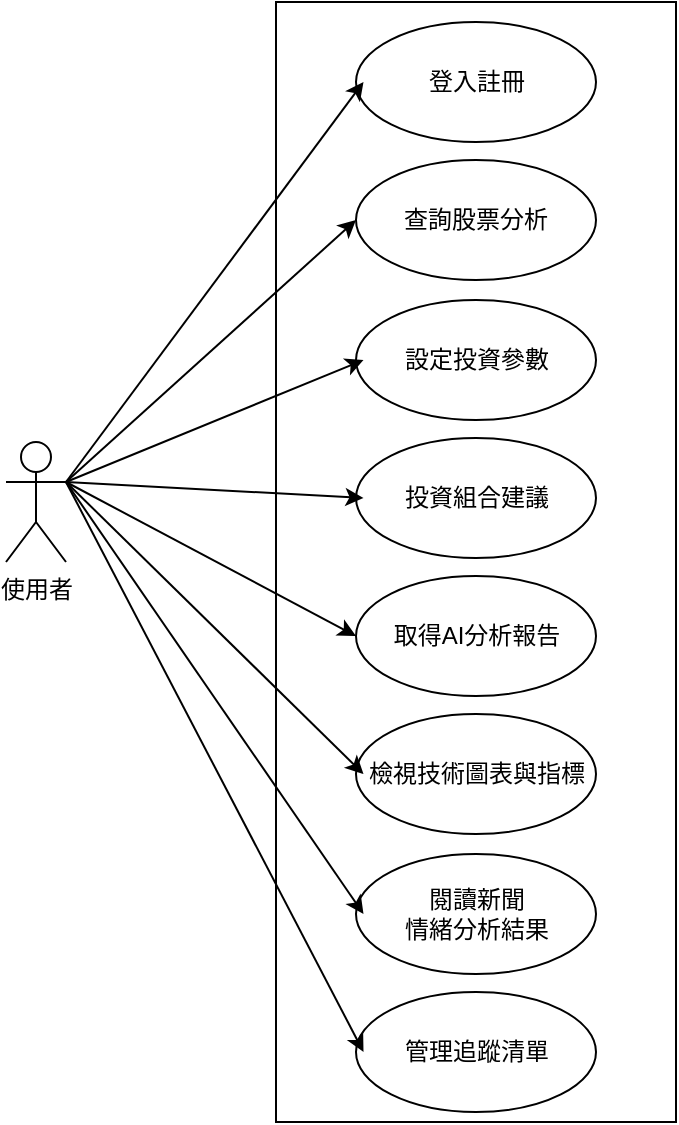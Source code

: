 <mxfile version="22.1.15" type="device">
  <diagram name="第1頁" id="bxMNnbcZU57wuHEu9DSn">
    <mxGraphModel dx="780" dy="496" grid="1" gridSize="10" guides="1" tooltips="1" connect="1" arrows="1" fold="1" page="1" pageScale="1" pageWidth="827" pageHeight="1169" math="0" shadow="0">
      <root>
        <mxCell id="0" />
        <mxCell id="1" parent="0" />
        <mxCell id="WcSwyFxIWQB_QARMJ-GJ-1" value="使用者" style="shape=umlActor;verticalLabelPosition=bottom;verticalAlign=top;html=1;outlineConnect=0;" parent="1" vertex="1">
          <mxGeometry x="130" y="270" width="30" height="60" as="geometry" />
        </mxCell>
        <mxCell id="WcSwyFxIWQB_QARMJ-GJ-36" value="" style="group;fillColor=none;" parent="1" vertex="1" connectable="0">
          <mxGeometry x="265" y="50" width="200" height="560" as="geometry" />
        </mxCell>
        <mxCell id="WcSwyFxIWQB_QARMJ-GJ-3" value="" style="rounded=0;whiteSpace=wrap;html=1;fillColor=none;" parent="WcSwyFxIWQB_QARMJ-GJ-36" vertex="1">
          <mxGeometry width="200" height="560" as="geometry" />
        </mxCell>
        <mxCell id="WcSwyFxIWQB_QARMJ-GJ-27" value="" style="group;fillColor=none;" parent="WcSwyFxIWQB_QARMJ-GJ-36" vertex="1" connectable="0">
          <mxGeometry x="40" y="287" width="120" height="60" as="geometry" />
        </mxCell>
        <mxCell id="WcSwyFxIWQB_QARMJ-GJ-21" value="" style="ellipse;whiteSpace=wrap;html=1;fillColor=none;" parent="WcSwyFxIWQB_QARMJ-GJ-27" vertex="1">
          <mxGeometry width="120" height="60" as="geometry" />
        </mxCell>
        <mxCell id="WcSwyFxIWQB_QARMJ-GJ-10" value="取得AI分析報告" style="text;html=1;strokeColor=none;fillColor=none;align=center;verticalAlign=middle;whiteSpace=wrap;rounded=0;" parent="WcSwyFxIWQB_QARMJ-GJ-27" vertex="1">
          <mxGeometry x="12.5" y="15" width="95" height="30" as="geometry" />
        </mxCell>
        <mxCell id="WcSwyFxIWQB_QARMJ-GJ-28" value="" style="group;fillColor=none;" parent="WcSwyFxIWQB_QARMJ-GJ-36" vertex="1" connectable="0">
          <mxGeometry x="40" y="218" width="120" height="60" as="geometry" />
        </mxCell>
        <mxCell id="WcSwyFxIWQB_QARMJ-GJ-20" value="" style="ellipse;whiteSpace=wrap;html=1;fillColor=none;" parent="WcSwyFxIWQB_QARMJ-GJ-28" vertex="1">
          <mxGeometry width="120" height="60" as="geometry" />
        </mxCell>
        <mxCell id="WcSwyFxIWQB_QARMJ-GJ-13" value="投資組合建議" style="text;html=1;strokeColor=none;fillColor=none;align=center;verticalAlign=middle;whiteSpace=wrap;rounded=0;" parent="WcSwyFxIWQB_QARMJ-GJ-28" vertex="1">
          <mxGeometry x="3.75" y="15" width="112.5" height="30" as="geometry" />
        </mxCell>
        <mxCell id="WcSwyFxIWQB_QARMJ-GJ-29" value="" style="group" parent="WcSwyFxIWQB_QARMJ-GJ-36" vertex="1" connectable="0">
          <mxGeometry x="40" y="149" width="120" height="60" as="geometry" />
        </mxCell>
        <mxCell id="WcSwyFxIWQB_QARMJ-GJ-19" value="" style="ellipse;whiteSpace=wrap;html=1;fillColor=none;" parent="WcSwyFxIWQB_QARMJ-GJ-29" vertex="1">
          <mxGeometry width="120" height="60" as="geometry" />
        </mxCell>
        <mxCell id="WcSwyFxIWQB_QARMJ-GJ-16" value="設定投資參數" style="text;html=1;strokeColor=none;fillColor=none;align=center;verticalAlign=middle;whiteSpace=wrap;rounded=0;" parent="WcSwyFxIWQB_QARMJ-GJ-29" vertex="1">
          <mxGeometry x="3.75" y="15" width="112.5" height="30" as="geometry" />
        </mxCell>
        <mxCell id="WcSwyFxIWQB_QARMJ-GJ-31" value="" style="group" parent="WcSwyFxIWQB_QARMJ-GJ-36" vertex="1" connectable="0">
          <mxGeometry x="40" y="79" width="120" height="60" as="geometry" />
        </mxCell>
        <mxCell id="WcSwyFxIWQB_QARMJ-GJ-75" value="" style="group" parent="WcSwyFxIWQB_QARMJ-GJ-31" vertex="1" connectable="0">
          <mxGeometry width="120" height="60" as="geometry" />
        </mxCell>
        <mxCell id="WcSwyFxIWQB_QARMJ-GJ-18" value="" style="ellipse;whiteSpace=wrap;html=1;fillColor=none;" parent="WcSwyFxIWQB_QARMJ-GJ-75" vertex="1">
          <mxGeometry width="120" height="60" as="geometry" />
        </mxCell>
        <mxCell id="WcSwyFxIWQB_QARMJ-GJ-8" value="查詢股票分析" style="text;html=1;strokeColor=none;fillColor=none;align=center;verticalAlign=middle;whiteSpace=wrap;rounded=0;" parent="WcSwyFxIWQB_QARMJ-GJ-75" vertex="1">
          <mxGeometry x="20" y="15" width="80" height="30" as="geometry" />
        </mxCell>
        <mxCell id="WcSwyFxIWQB_QARMJ-GJ-33" value="" style="group;fillColor=none;" parent="WcSwyFxIWQB_QARMJ-GJ-36" vertex="1" connectable="0">
          <mxGeometry x="40" y="356" width="120" height="60" as="geometry" />
        </mxCell>
        <mxCell id="WcSwyFxIWQB_QARMJ-GJ-22" value="" style="ellipse;whiteSpace=wrap;html=1;fillColor=none;" parent="WcSwyFxIWQB_QARMJ-GJ-33" vertex="1">
          <mxGeometry width="120" height="60" as="geometry" />
        </mxCell>
        <mxCell id="WcSwyFxIWQB_QARMJ-GJ-11" value="檢視技術圖表與指標" style="text;html=1;strokeColor=none;fillColor=none;align=center;verticalAlign=middle;whiteSpace=wrap;rounded=0;" parent="WcSwyFxIWQB_QARMJ-GJ-33" vertex="1">
          <mxGeometry x="3.75" y="15" width="112.5" height="30" as="geometry" />
        </mxCell>
        <mxCell id="WcSwyFxIWQB_QARMJ-GJ-35" value="" style="group;fillColor=none;" parent="WcSwyFxIWQB_QARMJ-GJ-36" vertex="1" connectable="0">
          <mxGeometry x="40" y="495" width="120" height="60" as="geometry" />
        </mxCell>
        <mxCell id="WcSwyFxIWQB_QARMJ-GJ-24" value="" style="ellipse;whiteSpace=wrap;html=1;fillColor=none;" parent="WcSwyFxIWQB_QARMJ-GJ-35" vertex="1">
          <mxGeometry width="120" height="60" as="geometry" />
        </mxCell>
        <mxCell id="WcSwyFxIWQB_QARMJ-GJ-12" value="管理追蹤清單" style="text;html=1;strokeColor=none;fillColor=none;align=center;verticalAlign=middle;whiteSpace=wrap;rounded=0;" parent="WcSwyFxIWQB_QARMJ-GJ-35" vertex="1">
          <mxGeometry x="3.75" y="15" width="112.5" height="30" as="geometry" />
        </mxCell>
        <mxCell id="WcSwyFxIWQB_QARMJ-GJ-59" value="" style="group;fillColor=none;" parent="WcSwyFxIWQB_QARMJ-GJ-36" vertex="1" connectable="0">
          <mxGeometry x="40" y="426" width="120" height="60" as="geometry" />
        </mxCell>
        <mxCell id="WcSwyFxIWQB_QARMJ-GJ-60" value="" style="ellipse;whiteSpace=wrap;html=1;fillColor=none;" parent="WcSwyFxIWQB_QARMJ-GJ-59" vertex="1">
          <mxGeometry width="120" height="60" as="geometry" />
        </mxCell>
        <mxCell id="WcSwyFxIWQB_QARMJ-GJ-61" value="閱讀新聞&lt;br style=&quot;border-color: var(--border-color);&quot;&gt;情緒分析結果" style="text;html=1;strokeColor=none;fillColor=none;align=center;verticalAlign=middle;whiteSpace=wrap;rounded=0;" parent="WcSwyFxIWQB_QARMJ-GJ-59" vertex="1">
          <mxGeometry x="3.75" y="15" width="112.5" height="30" as="geometry" />
        </mxCell>
        <mxCell id="WcSwyFxIWQB_QARMJ-GJ-74" value="" style="group;fillColor=none;" parent="WcSwyFxIWQB_QARMJ-GJ-36" vertex="1" connectable="0">
          <mxGeometry x="40" y="10" width="120" height="60" as="geometry" />
        </mxCell>
        <mxCell id="WcSwyFxIWQB_QARMJ-GJ-17" value="" style="ellipse;whiteSpace=wrap;html=1;fillColor=none;" parent="WcSwyFxIWQB_QARMJ-GJ-74" vertex="1">
          <mxGeometry width="120" height="60" as="geometry" />
        </mxCell>
        <mxCell id="WcSwyFxIWQB_QARMJ-GJ-15" value="登入註冊" style="text;html=1;strokeColor=none;fillColor=none;align=center;verticalAlign=middle;whiteSpace=wrap;rounded=0;" parent="WcSwyFxIWQB_QARMJ-GJ-74" vertex="1">
          <mxGeometry x="3.75" y="15" width="112.5" height="30" as="geometry" />
        </mxCell>
        <mxCell id="WcSwyFxIWQB_QARMJ-GJ-51" value="" style="endArrow=classic;html=1;rounded=0;entryX=0;entryY=0.5;entryDx=0;entryDy=0;" parent="1" target="WcSwyFxIWQB_QARMJ-GJ-15" edge="1">
          <mxGeometry width="50" height="50" relative="1" as="geometry">
            <mxPoint x="160" y="290" as="sourcePoint" />
            <mxPoint x="210" y="240" as="targetPoint" />
          </mxGeometry>
        </mxCell>
        <mxCell id="WcSwyFxIWQB_QARMJ-GJ-52" value="" style="endArrow=classic;html=1;rounded=0;entryX=0;entryY=0.5;entryDx=0;entryDy=0;" parent="1" target="WcSwyFxIWQB_QARMJ-GJ-18" edge="1">
          <mxGeometry width="50" height="50" relative="1" as="geometry">
            <mxPoint x="160" y="290" as="sourcePoint" />
            <mxPoint x="319" y="100" as="targetPoint" />
          </mxGeometry>
        </mxCell>
        <mxCell id="WcSwyFxIWQB_QARMJ-GJ-53" value="" style="endArrow=classic;html=1;rounded=0;entryX=0;entryY=0.5;entryDx=0;entryDy=0;exitX=1;exitY=0.333;exitDx=0;exitDy=0;exitPerimeter=0;" parent="1" source="WcSwyFxIWQB_QARMJ-GJ-1" target="WcSwyFxIWQB_QARMJ-GJ-16" edge="1">
          <mxGeometry width="50" height="50" relative="1" as="geometry">
            <mxPoint x="180" y="310" as="sourcePoint" />
            <mxPoint x="329" y="110" as="targetPoint" />
          </mxGeometry>
        </mxCell>
        <mxCell id="WcSwyFxIWQB_QARMJ-GJ-54" value="" style="endArrow=classic;html=1;rounded=0;entryX=0;entryY=0.5;entryDx=0;entryDy=0;exitX=1;exitY=0.333;exitDx=0;exitDy=0;exitPerimeter=0;" parent="1" source="WcSwyFxIWQB_QARMJ-GJ-1" target="WcSwyFxIWQB_QARMJ-GJ-13" edge="1">
          <mxGeometry width="50" height="50" relative="1" as="geometry">
            <mxPoint x="190" y="320" as="sourcePoint" />
            <mxPoint x="339" y="120" as="targetPoint" />
          </mxGeometry>
        </mxCell>
        <mxCell id="WcSwyFxIWQB_QARMJ-GJ-55" value="" style="endArrow=classic;html=1;rounded=0;entryX=0;entryY=0.5;entryDx=0;entryDy=0;" parent="1" target="WcSwyFxIWQB_QARMJ-GJ-21" edge="1">
          <mxGeometry width="50" height="50" relative="1" as="geometry">
            <mxPoint x="160" y="290" as="sourcePoint" />
            <mxPoint x="349" y="130" as="targetPoint" />
          </mxGeometry>
        </mxCell>
        <mxCell id="WcSwyFxIWQB_QARMJ-GJ-56" value="" style="endArrow=classic;html=1;rounded=0;entryX=0;entryY=0.5;entryDx=0;entryDy=0;exitX=1;exitY=0.333;exitDx=0;exitDy=0;exitPerimeter=0;" parent="1" source="WcSwyFxIWQB_QARMJ-GJ-1" target="WcSwyFxIWQB_QARMJ-GJ-11" edge="1">
          <mxGeometry width="50" height="50" relative="1" as="geometry">
            <mxPoint x="210" y="340" as="sourcePoint" />
            <mxPoint x="359" y="140" as="targetPoint" />
          </mxGeometry>
        </mxCell>
        <mxCell id="WcSwyFxIWQB_QARMJ-GJ-62" value="" style="endArrow=classic;html=1;rounded=0;exitX=1;exitY=0.333;exitDx=0;exitDy=0;exitPerimeter=0;entryX=0;entryY=0.5;entryDx=0;entryDy=0;" parent="1" source="WcSwyFxIWQB_QARMJ-GJ-1" target="WcSwyFxIWQB_QARMJ-GJ-12" edge="1">
          <mxGeometry width="50" height="50" relative="1" as="geometry">
            <mxPoint x="140" y="367" as="sourcePoint" />
            <mxPoint x="289" y="585" as="targetPoint" />
          </mxGeometry>
        </mxCell>
        <mxCell id="WcSwyFxIWQB_QARMJ-GJ-63" value="" style="endArrow=classic;html=1;rounded=0;exitX=1;exitY=0.333;exitDx=0;exitDy=0;exitPerimeter=0;entryX=0;entryY=0.5;entryDx=0;entryDy=0;" parent="1" target="WcSwyFxIWQB_QARMJ-GJ-61" edge="1">
          <mxGeometry width="50" height="50" relative="1" as="geometry">
            <mxPoint x="160" y="290" as="sourcePoint" />
            <mxPoint x="309" y="508" as="targetPoint" />
          </mxGeometry>
        </mxCell>
      </root>
    </mxGraphModel>
  </diagram>
</mxfile>
